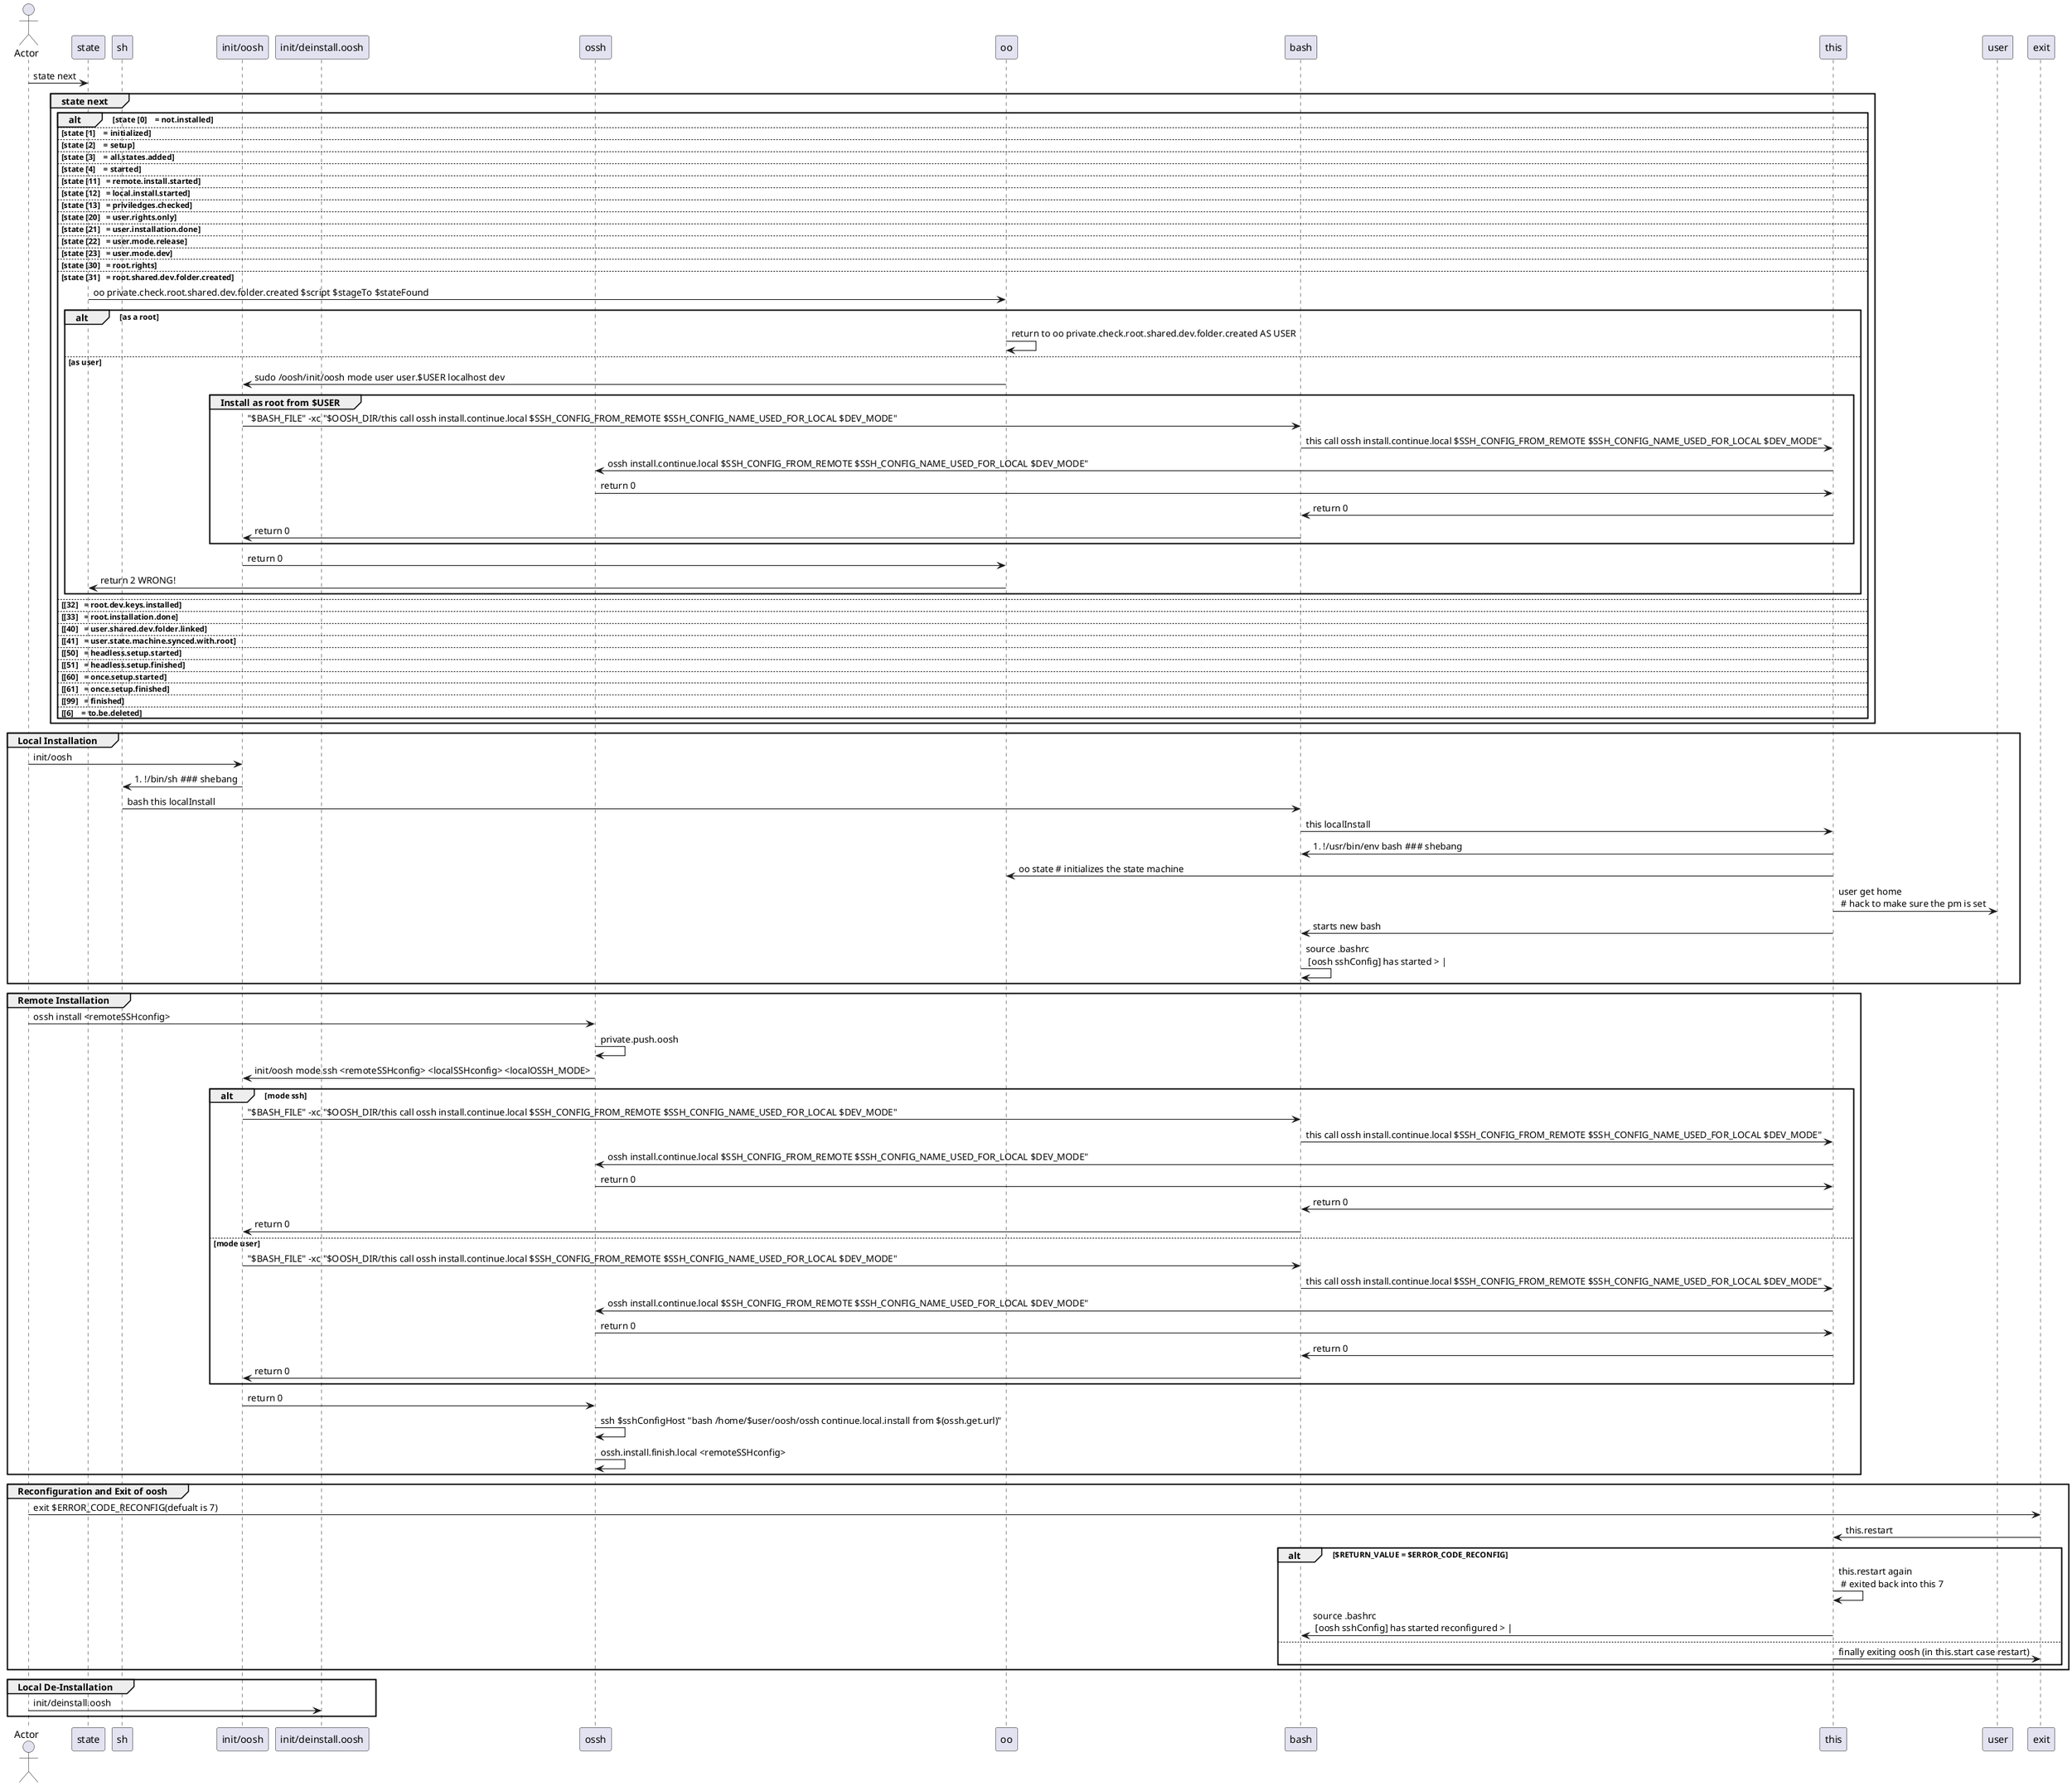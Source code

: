 @startuml
actor Actor as a
participant state
participant sh
participant "init/oosh" as oosh 
participant "init/deinstall.oosh" as deinstall.oosh 
participant ossh
participant oo
participant bash
participant this

a -> state: state next
group state next
    alt state [0]    = not.installed
    else state [1]    = initialized
    else state [2]    = setup
    else state [3]    = all.states.added
    else state [4]    = started
    else state [11]   = remote.install.started
    else state [12]   = local.install.started
    else state [13]   = priviledges.checked
    else state [20]   = user.rights.only
    else state [21]   = user.installation.done
    else state [22]   = user.mode.release
    else state [23]   = user.mode.dev
    else state [30]   = root.rights
    else state [31]   = root.shared.dev.folder.created
        state -> oo: oo private.check.root.shared.dev.folder.created $script $stageTo $stateFound
        alt as a root
            oo -> oo: return to oo private.check.root.shared.dev.folder.created AS USER
        else as user
            oo -> oosh: sudo ~/oosh/init/oosh mode user user.$USER localhost dev
            group Install as root from $USER
                    oosh -> bash: "$BASH_FILE" -xc "$OOSH_DIR/this call ossh install.continue.local $SSH_CONFIG_FROM_REMOTE $SSH_CONFIG_NAME_USED_FOR_LOCAL $DEV_MODE"
                    bash -> this: this call ossh install.continue.local $SSH_CONFIG_FROM_REMOTE $SSH_CONFIG_NAME_USED_FOR_LOCAL $DEV_MODE"
                    this -> ossh: ossh install.continue.local $SSH_CONFIG_FROM_REMOTE $SSH_CONFIG_NAME_USED_FOR_LOCAL $DEV_MODE"
                    ossh -> this: return 0
                    this -> bash: return 0
                    bash -> oosh: return 0
            end
            oosh -> oo: return 0
            oo -> state: return 2 WRONG!
        end
    else [32]   = root.dev.keys.installed
    else [33]   = root.installation.done
    else [40]   = user.shared.dev.folder.linked
    else [41]   = user.state.machine.synced.with.root
    else [50]   = headless.setup.started
    else [51]   = headless.setup.finished
    else [60]   = once.setup.started
    else [61]   = once.setup.finished
    else [99]   = finished
    else [6]    = to.be.deleted
    end
end

group Local Installation
    a -> oosh: init/oosh
    oosh -> sh: #!/bin/sh ### shebang
    sh -> bash: bash this localInstall
    bash -> this: this localInstall
    this -> bash: #!/usr/bin/env bash ### shebang
    this -> oo: oo state # initializes the state machine
    this -> user: user get home \n # hack to make sure the pm is set
    this -> bash: starts new bash
    bash -> bash: source .bashrc \n [oosh sshConfig] has started > |
end
group Remote Installation

    a -> ossh: ossh install <remoteSSHconfig> 

    ossh -> ossh: private.push.oosh
    ossh -> oosh: init/oosh mode ssh <remoteSSHconfig> <localSSHconfig> <localOSSH_MODE>
    alt mode ssh
        oosh -> bash: "$BASH_FILE" -xc "$OOSH_DIR/this call ossh install.continue.local $SSH_CONFIG_FROM_REMOTE $SSH_CONFIG_NAME_USED_FOR_LOCAL $DEV_MODE"
        bash -> this: this call ossh install.continue.local $SSH_CONFIG_FROM_REMOTE $SSH_CONFIG_NAME_USED_FOR_LOCAL $DEV_MODE"
        this -> ossh: ossh install.continue.local $SSH_CONFIG_FROM_REMOTE $SSH_CONFIG_NAME_USED_FOR_LOCAL $DEV_MODE"
        ossh -> this: return 0
        this -> bash: return 0
        bash -> oosh: return 0
    else mode user
        oosh -> bash: "$BASH_FILE" -xc "$OOSH_DIR/this call ossh install.continue.local $SSH_CONFIG_FROM_REMOTE $SSH_CONFIG_NAME_USED_FOR_LOCAL $DEV_MODE"
        bash -> this: this call ossh install.continue.local $SSH_CONFIG_FROM_REMOTE $SSH_CONFIG_NAME_USED_FOR_LOCAL $DEV_MODE"
        this -> ossh: ossh install.continue.local $SSH_CONFIG_FROM_REMOTE $SSH_CONFIG_NAME_USED_FOR_LOCAL $DEV_MODE"
        ossh -> this: return 0
        this -> bash: return 0
        bash -> oosh: return 0
    end
    oosh -> ossh: return 0
    
    ossh -> ossh: ssh $sshConfigHost "bash /home/$user/oosh/ossh continue.local.install from $(ossh.get.url)"
    ossh -> ossh: ossh.install.finish.local <remoteSSHconfig>
end
group Reconfiguration and Exit of oosh
    a -> exit: exit $ERROR_CODE_RECONFIG(defualt is 7)
    exit -> this: this.restart
    alt $RETURN_VALUE = $ERROR_CODE_RECONFIG
        this -> this: this.restart again \n # exited back into this 7
        this -> bash: source .bashrc \n [oosh sshConfig] has started reconfigured > |
    else
        this -> exit: finally exiting oosh (in this.start case restart)
    end
end
group Local De-Installation
    a -> deinstall.oosh: init/deinstall.oosh
end
@enduml
